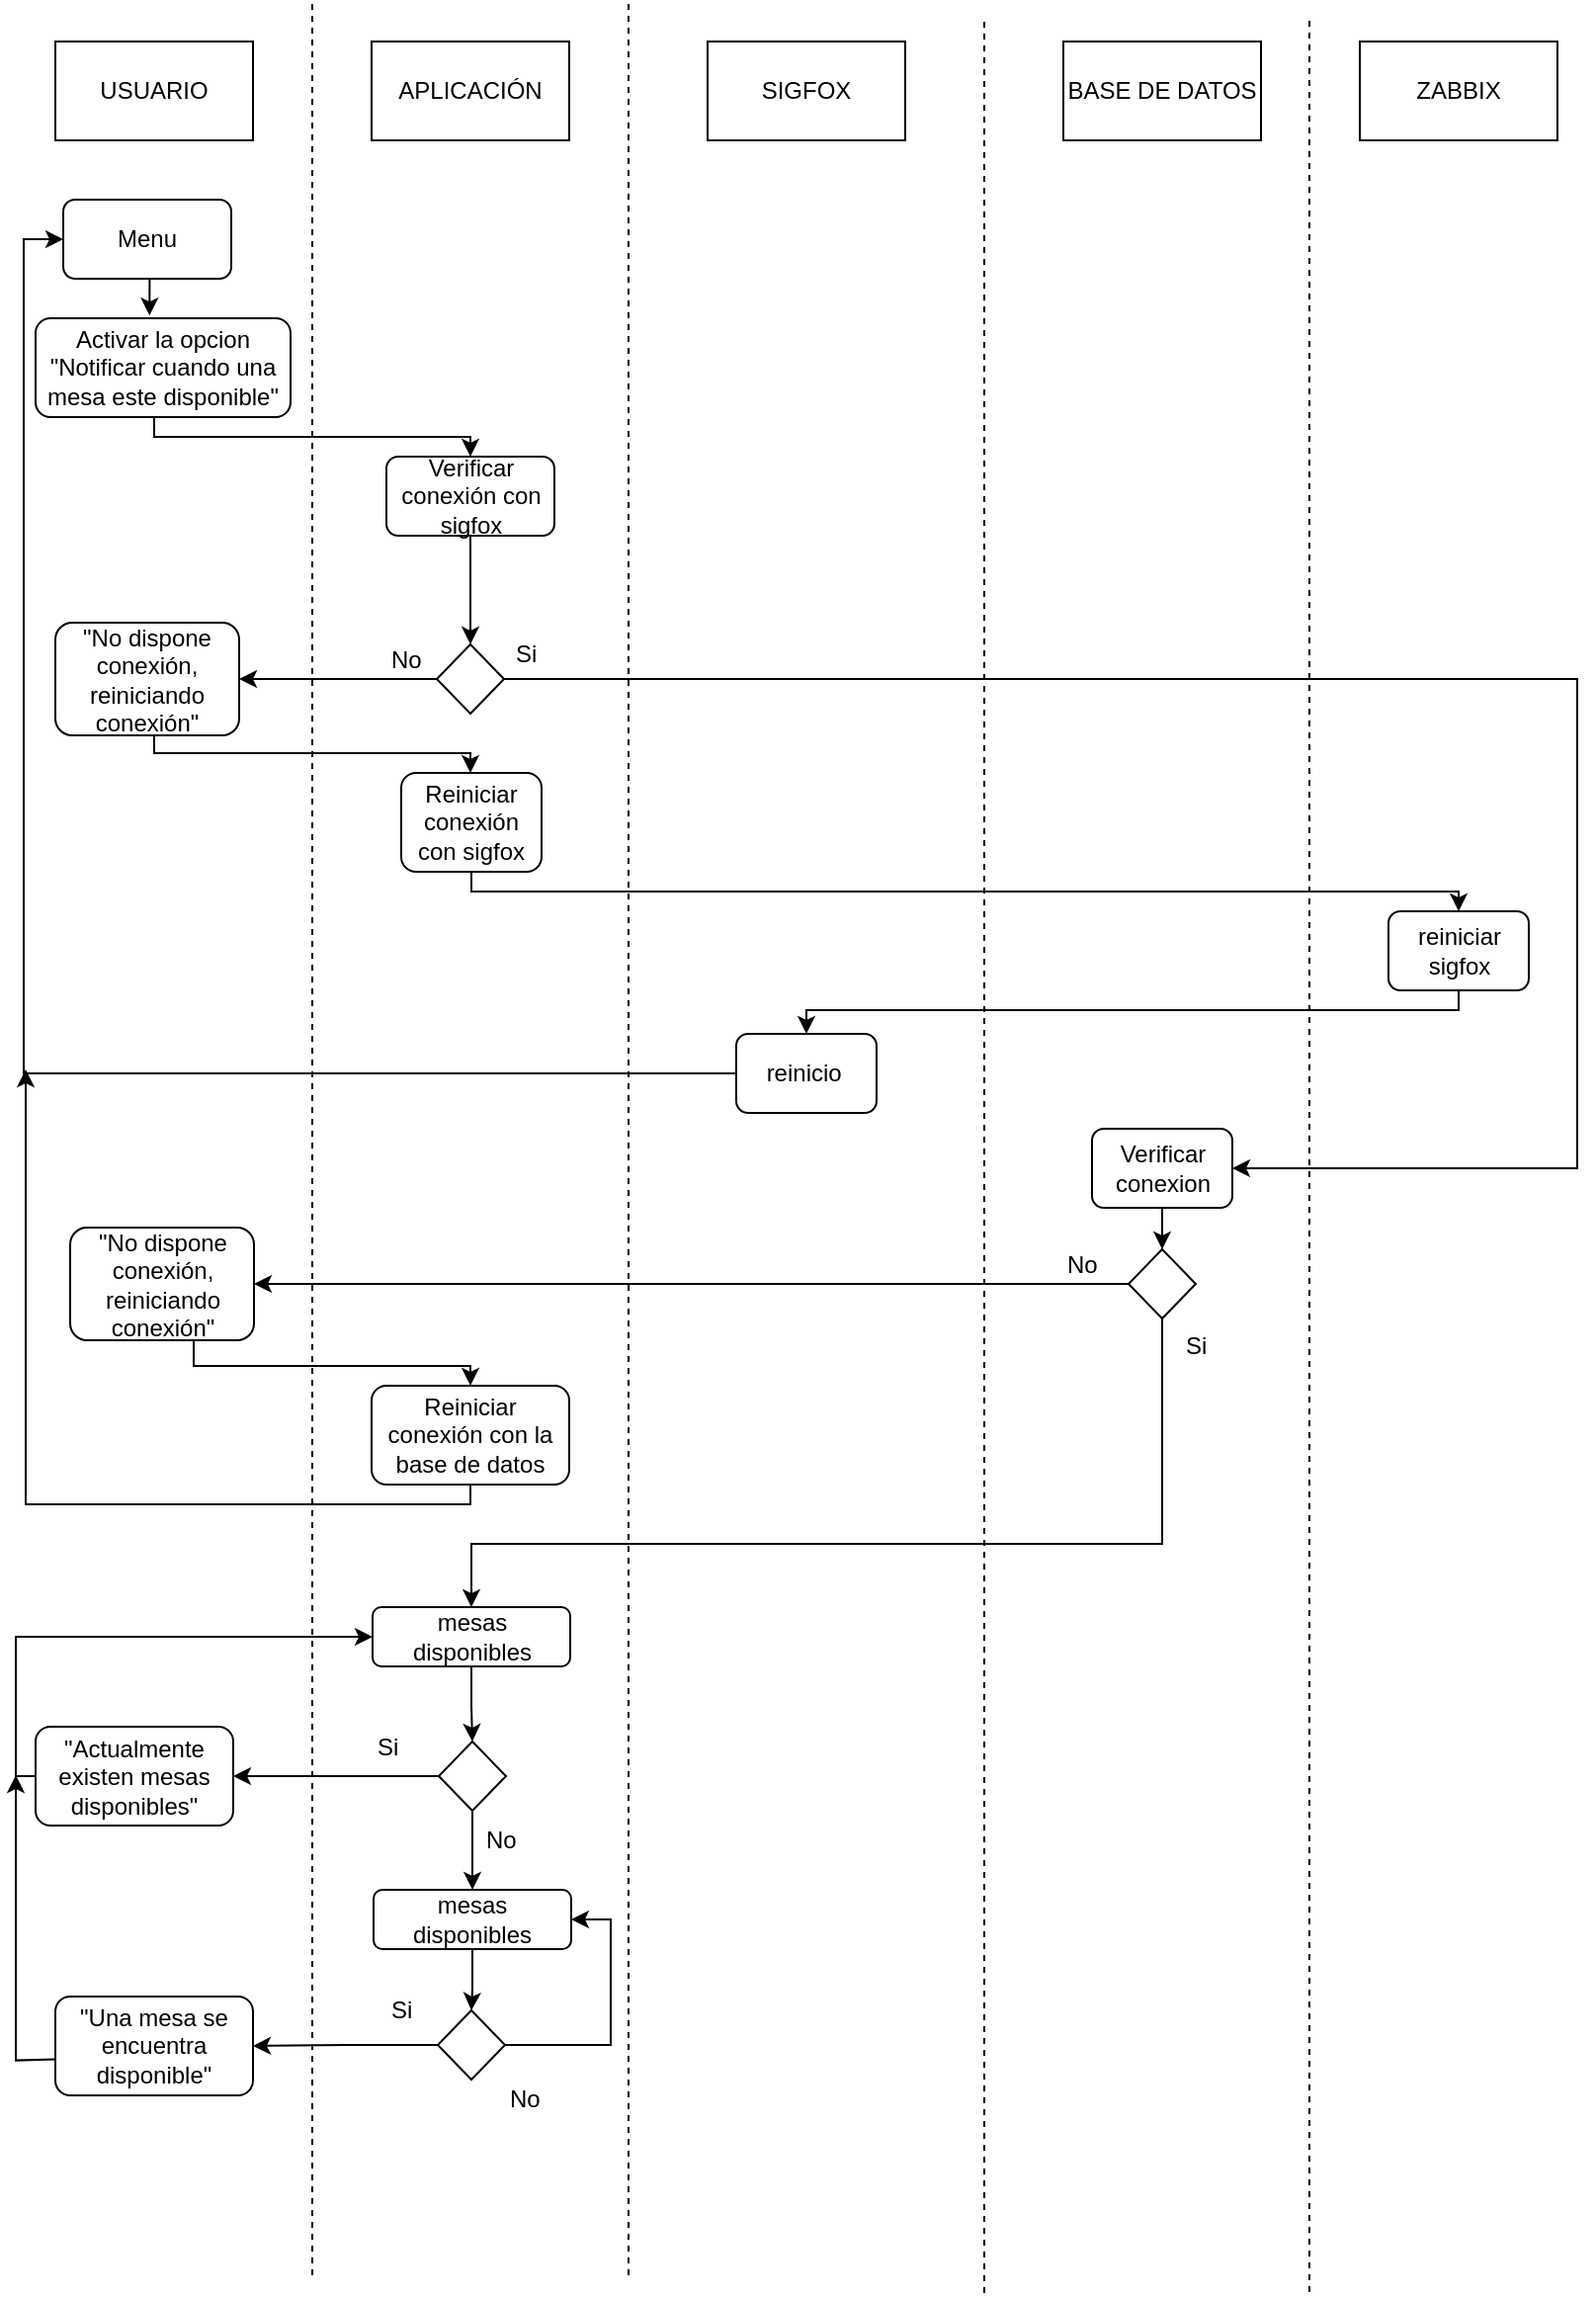 <mxfile version="10.7.9" type="device"><diagram id="bCHgd9giFZ7dNz3gdVDV" name="Page-1"><mxGraphModel dx="961" dy="549" grid="1" gridSize="10" guides="1" tooltips="1" connect="1" arrows="1" fold="1" page="1" pageScale="1" pageWidth="827" pageHeight="1169" math="0" shadow="0"><root><mxCell id="0"/><mxCell id="1" parent="0"/><mxCell id="DZhtpLpOqSP0f2TboJTr-1" value="USUARIO" style="rounded=0;whiteSpace=wrap;html=1;" vertex="1" parent="1"><mxGeometry x="30" y="20" width="100" height="50" as="geometry"/></mxCell><mxCell id="DZhtpLpOqSP0f2TboJTr-2" value="APLICACIÓN" style="rounded=0;whiteSpace=wrap;html=1;" vertex="1" parent="1"><mxGeometry x="190" y="20" width="100" height="50" as="geometry"/></mxCell><mxCell id="DZhtpLpOqSP0f2TboJTr-3" value="ZABBIX" style="rounded=0;whiteSpace=wrap;html=1;" vertex="1" parent="1"><mxGeometry x="690" y="20" width="100" height="50" as="geometry"/></mxCell><mxCell id="DZhtpLpOqSP0f2TboJTr-4" value="SIGFOX" style="rounded=0;whiteSpace=wrap;html=1;" vertex="1" parent="1"><mxGeometry x="360" y="20" width="100" height="50" as="geometry"/></mxCell><mxCell id="DZhtpLpOqSP0f2TboJTr-5" value="BASE DE DATOS" style="rounded=0;whiteSpace=wrap;html=1;" vertex="1" parent="1"><mxGeometry x="540" y="20" width="100" height="50" as="geometry"/></mxCell><mxCell id="DZhtpLpOqSP0f2TboJTr-8" value="" style="endArrow=none;dashed=1;html=1;" edge="1" parent="1"><mxGeometry width="50" height="50" relative="1" as="geometry"><mxPoint x="160" y="1150" as="sourcePoint"/><mxPoint x="160" as="targetPoint"/></mxGeometry></mxCell><mxCell id="DZhtpLpOqSP0f2TboJTr-9" value="" style="endArrow=none;dashed=1;html=1;" edge="1" parent="1"><mxGeometry width="50" height="50" relative="1" as="geometry"><mxPoint x="320" y="1150" as="sourcePoint"/><mxPoint x="320" as="targetPoint"/></mxGeometry></mxCell><mxCell id="DZhtpLpOqSP0f2TboJTr-10" value="" style="endArrow=none;dashed=1;html=1;" edge="1" parent="1"><mxGeometry width="50" height="50" relative="1" as="geometry"><mxPoint x="500" y="1159" as="sourcePoint"/><mxPoint x="500" y="9" as="targetPoint"/></mxGeometry></mxCell><mxCell id="DZhtpLpOqSP0f2TboJTr-11" value="" style="endArrow=none;dashed=1;html=1;" edge="1" parent="1"><mxGeometry width="50" height="50" relative="1" as="geometry"><mxPoint x="664.5" y="1158.5" as="sourcePoint"/><mxPoint x="664.5" y="8.5" as="targetPoint"/></mxGeometry></mxCell><mxCell id="DZhtpLpOqSP0f2TboJTr-16" style="edgeStyle=orthogonalEdgeStyle;rounded=0;orthogonalLoop=1;jettySize=auto;html=1;entryX=0.5;entryY=0;entryDx=0;entryDy=0;" edge="1" parent="1" source="DZhtpLpOqSP0f2TboJTr-12" target="DZhtpLpOqSP0f2TboJTr-15"><mxGeometry relative="1" as="geometry"><Array as="points"><mxPoint x="80" y="220"/><mxPoint x="240" y="220"/></Array></mxGeometry></mxCell><mxCell id="DZhtpLpOqSP0f2TboJTr-12" value="Activar la opcion &quot;Notificar cuando una mesa este disponible&quot;" style="rounded=1;whiteSpace=wrap;html=1;" vertex="1" parent="1"><mxGeometry x="20" y="160" width="129" height="50" as="geometry"/></mxCell><mxCell id="DZhtpLpOqSP0f2TboJTr-22" value="" style="edgeStyle=orthogonalEdgeStyle;rounded=0;orthogonalLoop=1;jettySize=auto;html=1;" edge="1" parent="1" source="DZhtpLpOqSP0f2TboJTr-15" target="DZhtpLpOqSP0f2TboJTr-17"><mxGeometry relative="1" as="geometry"/></mxCell><mxCell id="DZhtpLpOqSP0f2TboJTr-15" value="Verificar conexión con sigfox" style="rounded=1;whiteSpace=wrap;html=1;" vertex="1" parent="1"><mxGeometry x="197.5" y="230" width="85" height="40" as="geometry"/></mxCell><mxCell id="DZhtpLpOqSP0f2TboJTr-26" style="edgeStyle=orthogonalEdgeStyle;rounded=0;orthogonalLoop=1;jettySize=auto;html=1;entryX=1;entryY=0.5;entryDx=0;entryDy=0;" edge="1" parent="1" source="DZhtpLpOqSP0f2TboJTr-17" target="DZhtpLpOqSP0f2TboJTr-23"><mxGeometry relative="1" as="geometry"/></mxCell><mxCell id="DZhtpLpOqSP0f2TboJTr-50" style="edgeStyle=orthogonalEdgeStyle;rounded=0;orthogonalLoop=1;jettySize=auto;html=1;entryX=1;entryY=0.5;entryDx=0;entryDy=0;" edge="1" parent="1" source="DZhtpLpOqSP0f2TboJTr-17" target="DZhtpLpOqSP0f2TboJTr-46"><mxGeometry relative="1" as="geometry"><Array as="points"><mxPoint x="800" y="343"/><mxPoint x="800" y="590"/></Array></mxGeometry></mxCell><mxCell id="DZhtpLpOqSP0f2TboJTr-17" value="" style="rhombus;whiteSpace=wrap;html=1;" vertex="1" parent="1"><mxGeometry x="223" y="325" width="34" height="35" as="geometry"/></mxCell><mxCell id="DZhtpLpOqSP0f2TboJTr-31" style="edgeStyle=orthogonalEdgeStyle;rounded=0;orthogonalLoop=1;jettySize=auto;html=1;" edge="1" parent="1" source="DZhtpLpOqSP0f2TboJTr-23" target="DZhtpLpOqSP0f2TboJTr-28"><mxGeometry relative="1" as="geometry"><Array as="points"><mxPoint x="80" y="380"/><mxPoint x="240" y="380"/></Array></mxGeometry></mxCell><mxCell id="DZhtpLpOqSP0f2TboJTr-23" value="&quot;No dispone conexión, reiniciando conexión&quot;" style="rounded=1;whiteSpace=wrap;html=1;" vertex="1" parent="1"><mxGeometry x="30" y="314" width="93" height="57" as="geometry"/></mxCell><mxCell id="DZhtpLpOqSP0f2TboJTr-27" value="No" style="text;html=1;resizable=0;points=[];autosize=1;align=left;verticalAlign=top;spacingTop=-4;" vertex="1" parent="1"><mxGeometry x="197.5" y="322.5" width="30" height="20" as="geometry"/></mxCell><mxCell id="DZhtpLpOqSP0f2TboJTr-35" style="edgeStyle=orthogonalEdgeStyle;rounded=0;orthogonalLoop=1;jettySize=auto;html=1;entryX=0.5;entryY=0;entryDx=0;entryDy=0;" edge="1" parent="1" source="DZhtpLpOqSP0f2TboJTr-28" target="DZhtpLpOqSP0f2TboJTr-34"><mxGeometry relative="1" as="geometry"><Array as="points"><mxPoint x="240" y="450"/><mxPoint x="740" y="450"/></Array></mxGeometry></mxCell><mxCell id="DZhtpLpOqSP0f2TboJTr-28" value="Reiniciar conexión con sigfox" style="rounded=1;whiteSpace=wrap;html=1;" vertex="1" parent="1"><mxGeometry x="205" y="390" width="71" height="50" as="geometry"/></mxCell><mxCell id="DZhtpLpOqSP0f2TboJTr-55" style="edgeStyle=orthogonalEdgeStyle;rounded=0;orthogonalLoop=1;jettySize=auto;html=1;" edge="1" parent="1" source="DZhtpLpOqSP0f2TboJTr-34" target="DZhtpLpOqSP0f2TboJTr-36"><mxGeometry relative="1" as="geometry"><Array as="points"><mxPoint x="740" y="510"/><mxPoint x="410" y="510"/></Array></mxGeometry></mxCell><mxCell id="DZhtpLpOqSP0f2TboJTr-34" value="reiniciar sigfox" style="rounded=1;whiteSpace=wrap;html=1;" vertex="1" parent="1"><mxGeometry x="704.5" y="460" width="71" height="40" as="geometry"/></mxCell><mxCell id="DZhtpLpOqSP0f2TboJTr-44" style="edgeStyle=orthogonalEdgeStyle;rounded=0;orthogonalLoop=1;jettySize=auto;html=1;entryX=0;entryY=0.5;entryDx=0;entryDy=0;" edge="1" parent="1" source="DZhtpLpOqSP0f2TboJTr-36" target="DZhtpLpOqSP0f2TboJTr-43"><mxGeometry relative="1" as="geometry"/></mxCell><mxCell id="DZhtpLpOqSP0f2TboJTr-36" value="reinicio&amp;nbsp;" style="rounded=1;whiteSpace=wrap;html=1;" vertex="1" parent="1"><mxGeometry x="374.5" y="522" width="71" height="40" as="geometry"/></mxCell><mxCell id="DZhtpLpOqSP0f2TboJTr-80" style="edgeStyle=orthogonalEdgeStyle;rounded=0;orthogonalLoop=1;jettySize=auto;html=1;exitX=0.5;exitY=1;exitDx=0;exitDy=0;entryX=0.447;entryY=-0.028;entryDx=0;entryDy=0;entryPerimeter=0;" edge="1" parent="1" source="DZhtpLpOqSP0f2TboJTr-43" target="DZhtpLpOqSP0f2TboJTr-12"><mxGeometry relative="1" as="geometry"/></mxCell><mxCell id="DZhtpLpOqSP0f2TboJTr-43" value="Menu" style="rounded=1;whiteSpace=wrap;html=1;" vertex="1" parent="1"><mxGeometry x="34" y="100" width="85" height="40" as="geometry"/></mxCell><mxCell id="DZhtpLpOqSP0f2TboJTr-54" style="edgeStyle=orthogonalEdgeStyle;rounded=0;orthogonalLoop=1;jettySize=auto;html=1;entryX=0.5;entryY=0;entryDx=0;entryDy=0;" edge="1" parent="1" source="DZhtpLpOqSP0f2TboJTr-46" target="DZhtpLpOqSP0f2TboJTr-51"><mxGeometry relative="1" as="geometry"/></mxCell><mxCell id="DZhtpLpOqSP0f2TboJTr-46" value="Verificar conexion" style="rounded=1;whiteSpace=wrap;html=1;" vertex="1" parent="1"><mxGeometry x="554.5" y="570" width="71" height="40" as="geometry"/></mxCell><mxCell id="DZhtpLpOqSP0f2TboJTr-48" value="Si" style="text;html=1;resizable=0;points=[];autosize=1;align=left;verticalAlign=top;spacingTop=-4;" vertex="1" parent="1"><mxGeometry x="260.5" y="320" width="30" height="20" as="geometry"/></mxCell><mxCell id="DZhtpLpOqSP0f2TboJTr-60" value="" style="edgeStyle=orthogonalEdgeStyle;rounded=0;orthogonalLoop=1;jettySize=auto;html=1;entryX=1;entryY=0.5;entryDx=0;entryDy=0;" edge="1" parent="1" source="DZhtpLpOqSP0f2TboJTr-51" target="DZhtpLpOqSP0f2TboJTr-58"><mxGeometry relative="1" as="geometry"><mxPoint x="493.0" y="648.5" as="targetPoint"/></mxGeometry></mxCell><mxCell id="DZhtpLpOqSP0f2TboJTr-68" style="edgeStyle=orthogonalEdgeStyle;rounded=0;orthogonalLoop=1;jettySize=auto;html=1;entryX=0.5;entryY=0;entryDx=0;entryDy=0;" edge="1" parent="1" source="DZhtpLpOqSP0f2TboJTr-51" target="DZhtpLpOqSP0f2TboJTr-64"><mxGeometry relative="1" as="geometry"><Array as="points"><mxPoint x="590" y="780"/><mxPoint x="240" y="780"/></Array></mxGeometry></mxCell><mxCell id="DZhtpLpOqSP0f2TboJTr-51" value="" style="rhombus;whiteSpace=wrap;html=1;" vertex="1" parent="1"><mxGeometry x="573" y="631" width="34" height="35" as="geometry"/></mxCell><mxCell id="DZhtpLpOqSP0f2TboJTr-52" value="No" style="text;html=1;resizable=0;points=[];autosize=1;align=left;verticalAlign=top;spacingTop=-4;" vertex="1" parent="1"><mxGeometry x="246" y="920" width="30" height="20" as="geometry"/></mxCell><mxCell id="DZhtpLpOqSP0f2TboJTr-53" value="Si" style="text;html=1;resizable=0;points=[];autosize=1;align=left;verticalAlign=top;spacingTop=-4;" vertex="1" parent="1"><mxGeometry x="191" y="872.5" width="30" height="20" as="geometry"/></mxCell><mxCell id="DZhtpLpOqSP0f2TboJTr-62" style="edgeStyle=orthogonalEdgeStyle;rounded=0;orthogonalLoop=1;jettySize=auto;html=1;" edge="1" parent="1" source="DZhtpLpOqSP0f2TboJTr-58" target="DZhtpLpOqSP0f2TboJTr-61"><mxGeometry relative="1" as="geometry"><Array as="points"><mxPoint x="100" y="690"/><mxPoint x="240" y="690"/></Array></mxGeometry></mxCell><mxCell id="DZhtpLpOqSP0f2TboJTr-58" value="&quot;No dispone conexión, reiniciando conexión&quot;" style="rounded=1;whiteSpace=wrap;html=1;" vertex="1" parent="1"><mxGeometry x="37.5" y="620" width="93" height="57" as="geometry"/></mxCell><mxCell id="DZhtpLpOqSP0f2TboJTr-63" style="edgeStyle=orthogonalEdgeStyle;rounded=0;orthogonalLoop=1;jettySize=auto;html=1;exitX=0.5;exitY=1;exitDx=0;exitDy=0;" edge="1" parent="1" source="DZhtpLpOqSP0f2TboJTr-61"><mxGeometry relative="1" as="geometry"><mxPoint x="15" y="540" as="targetPoint"/><mxPoint x="185" y="724.793" as="sourcePoint"/><Array as="points"><mxPoint x="240" y="760"/><mxPoint x="15" y="760"/></Array></mxGeometry></mxCell><mxCell id="DZhtpLpOqSP0f2TboJTr-61" value="Reiniciar conexión con la base de datos" style="rounded=1;whiteSpace=wrap;html=1;" vertex="1" parent="1"><mxGeometry x="190" y="700" width="100" height="50" as="geometry"/></mxCell><mxCell id="DZhtpLpOqSP0f2TboJTr-70" style="edgeStyle=orthogonalEdgeStyle;rounded=0;orthogonalLoop=1;jettySize=auto;html=1;entryX=0.5;entryY=0;entryDx=0;entryDy=0;" edge="1" parent="1" source="DZhtpLpOqSP0f2TboJTr-64" target="DZhtpLpOqSP0f2TboJTr-69"><mxGeometry relative="1" as="geometry"/></mxCell><mxCell id="DZhtpLpOqSP0f2TboJTr-64" value="mesas disponibles" style="rounded=1;whiteSpace=wrap;html=1;" vertex="1" parent="1"><mxGeometry x="190.5" y="812" width="100" height="30" as="geometry"/></mxCell><mxCell id="DZhtpLpOqSP0f2TboJTr-88" style="edgeStyle=orthogonalEdgeStyle;rounded=0;orthogonalLoop=1;jettySize=auto;html=1;entryX=1;entryY=0.5;entryDx=0;entryDy=0;" edge="1" parent="1" source="DZhtpLpOqSP0f2TboJTr-69" target="DZhtpLpOqSP0f2TboJTr-87"><mxGeometry relative="1" as="geometry"/></mxCell><mxCell id="DZhtpLpOqSP0f2TboJTr-90" style="edgeStyle=orthogonalEdgeStyle;rounded=0;orthogonalLoop=1;jettySize=auto;html=1;entryX=0.5;entryY=0;entryDx=0;entryDy=0;" edge="1" parent="1" source="DZhtpLpOqSP0f2TboJTr-69" target="DZhtpLpOqSP0f2TboJTr-83"><mxGeometry relative="1" as="geometry"/></mxCell><mxCell id="DZhtpLpOqSP0f2TboJTr-69" value="" style="rhombus;whiteSpace=wrap;html=1;" vertex="1" parent="1"><mxGeometry x="224" y="880" width="34" height="35" as="geometry"/></mxCell><mxCell id="DZhtpLpOqSP0f2TboJTr-81" value="Si" style="text;html=1;resizable=0;points=[];autosize=1;align=left;verticalAlign=top;spacingTop=-4;" vertex="1" parent="1"><mxGeometry x="600" y="670" width="30" height="20" as="geometry"/></mxCell><mxCell id="DZhtpLpOqSP0f2TboJTr-82" value="No" style="text;html=1;resizable=0;points=[];autosize=1;align=left;verticalAlign=top;spacingTop=-4;" vertex="1" parent="1"><mxGeometry x="539.5" y="628.5" width="30" height="20" as="geometry"/></mxCell><mxCell id="DZhtpLpOqSP0f2TboJTr-92" style="edgeStyle=orthogonalEdgeStyle;rounded=0;orthogonalLoop=1;jettySize=auto;html=1;" edge="1" parent="1" source="DZhtpLpOqSP0f2TboJTr-83" target="DZhtpLpOqSP0f2TboJTr-91"><mxGeometry relative="1" as="geometry"/></mxCell><mxCell id="DZhtpLpOqSP0f2TboJTr-83" value="mesas disponibles" style="rounded=1;whiteSpace=wrap;html=1;" vertex="1" parent="1"><mxGeometry x="191" y="955" width="100" height="30" as="geometry"/></mxCell><mxCell id="DZhtpLpOqSP0f2TboJTr-103" style="edgeStyle=orthogonalEdgeStyle;rounded=0;orthogonalLoop=1;jettySize=auto;html=1;entryX=0;entryY=0.5;entryDx=0;entryDy=0;" edge="1" parent="1" source="DZhtpLpOqSP0f2TboJTr-87" target="DZhtpLpOqSP0f2TboJTr-64"><mxGeometry relative="1" as="geometry"><Array as="points"><mxPoint x="10" y="897"/><mxPoint x="10" y="827"/></Array></mxGeometry></mxCell><mxCell id="DZhtpLpOqSP0f2TboJTr-87" value="&quot;Actualmente existen mesas disponibles&quot;&lt;br&gt;" style="rounded=1;whiteSpace=wrap;html=1;" vertex="1" parent="1"><mxGeometry x="20" y="872.5" width="100" height="50" as="geometry"/></mxCell><mxCell id="DZhtpLpOqSP0f2TboJTr-96" style="edgeStyle=orthogonalEdgeStyle;rounded=0;orthogonalLoop=1;jettySize=auto;html=1;entryX=1;entryY=0.5;entryDx=0;entryDy=0;" edge="1" parent="1" source="DZhtpLpOqSP0f2TboJTr-91" target="DZhtpLpOqSP0f2TboJTr-95"><mxGeometry relative="1" as="geometry"/></mxCell><mxCell id="DZhtpLpOqSP0f2TboJTr-102" style="edgeStyle=orthogonalEdgeStyle;rounded=0;orthogonalLoop=1;jettySize=auto;html=1;entryX=1;entryY=0.5;entryDx=0;entryDy=0;" edge="1" parent="1" source="DZhtpLpOqSP0f2TboJTr-91" target="DZhtpLpOqSP0f2TboJTr-83"><mxGeometry relative="1" as="geometry"><Array as="points"><mxPoint x="311" y="1034"/><mxPoint x="311" y="970"/></Array></mxGeometry></mxCell><mxCell id="DZhtpLpOqSP0f2TboJTr-91" value="" style="rhombus;whiteSpace=wrap;html=1;" vertex="1" parent="1"><mxGeometry x="223.5" y="1016" width="34" height="35" as="geometry"/></mxCell><mxCell id="DZhtpLpOqSP0f2TboJTr-93" value="Si" style="text;html=1;resizable=0;points=[];autosize=1;align=left;verticalAlign=top;spacingTop=-4;" vertex="1" parent="1"><mxGeometry x="197.5" y="1006" width="30" height="20" as="geometry"/></mxCell><mxCell id="DZhtpLpOqSP0f2TboJTr-94" value="No" style="text;html=1;resizable=0;points=[];autosize=1;align=left;verticalAlign=top;spacingTop=-4;" vertex="1" parent="1"><mxGeometry x="258" y="1051" width="30" height="20" as="geometry"/></mxCell><mxCell id="DZhtpLpOqSP0f2TboJTr-104" style="edgeStyle=orthogonalEdgeStyle;rounded=0;orthogonalLoop=1;jettySize=auto;html=1;" edge="1" parent="1"><mxGeometry relative="1" as="geometry"><mxPoint x="10" y="897" as="targetPoint"/><mxPoint x="30.0" y="1040.759" as="sourcePoint"/></mxGeometry></mxCell><mxCell id="DZhtpLpOqSP0f2TboJTr-95" value="&quot;Una mesa se encuentra disponible&quot;&lt;br&gt;" style="rounded=1;whiteSpace=wrap;html=1;" vertex="1" parent="1"><mxGeometry x="30" y="1009" width="100" height="50" as="geometry"/></mxCell></root></mxGraphModel></diagram></mxfile>